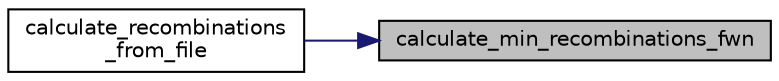 digraph "calculate_min_recombinations_fwn"
{
 // LATEX_PDF_SIZE
  edge [fontname="Helvetica",fontsize="10",labelfontname="Helvetica",labelfontsize="10"];
  node [fontname="Helvetica",fontsize="10",shape=record];
  rankdir="RL";
  Node1 [label="calculate_min_recombinations_fwn",height=0.2,width=0.4,color="black", fillcolor="grey75", style="filled", fontcolor="black",tooltip="Identify markers in the genotype of offspring where recombination from its parents occured,..."];
  Node1 -> Node2 [dir="back",color="midnightblue",fontsize="10",style="solid",fontname="Helvetica"];
  Node2 [label="calculate_recombinations\l_from_file",height=0.2,width=0.4,color="black", fillcolor="white", style="filled",URL="$group__recomb.html#ga7813f256407ab2ea242df32ea9ad2c7e",tooltip="Provides guesses as to the location of recombination events that led to the creation of certain genot..."];
}
